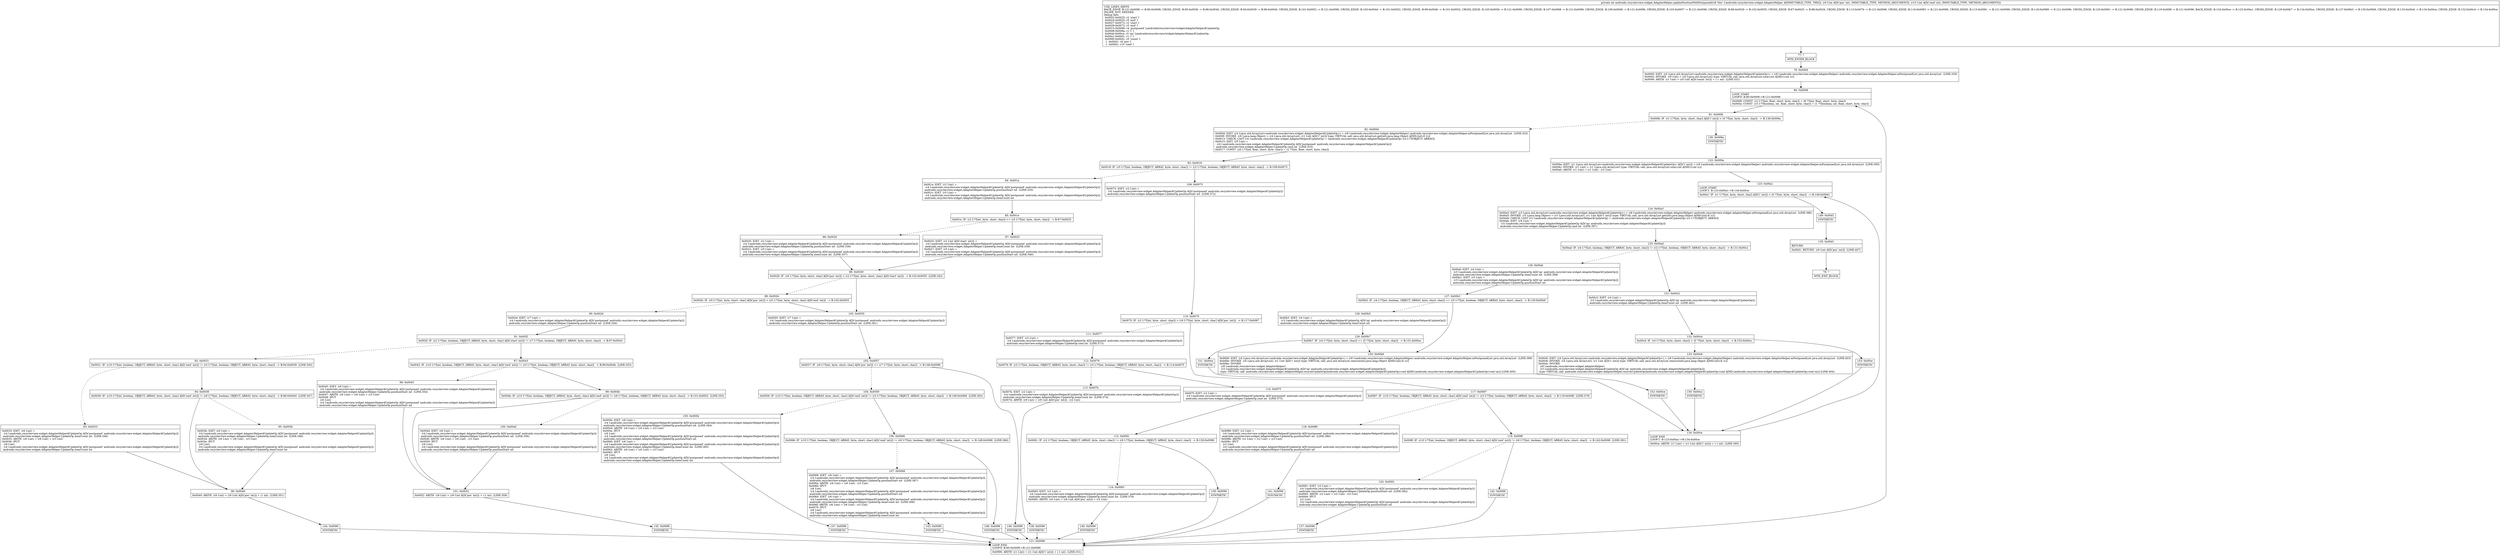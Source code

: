 digraph "CFG forandroidx.recyclerview.widget.AdapterHelper.updatePositionWithPostponed(II)I" {
Node_77 [shape=record,label="{77\:\ ?|MTH_ENTER_BLOCK\l}"];
Node_79 [shape=record,label="{79\:\ 0x0000|0x0000: IGET  (r0 I:java.util.ArrayList\<androidx.recyclerview.widget.AdapterHelper$UpdateOp\>) = (r8 I:androidx.recyclerview.widget.AdapterHelper) androidx.recyclerview.widget.AdapterHelper.mPostponedList java.util.ArrayList  (LINE:330)\l0x0002: INVOKE  (r0 I:int) = (r0 I:java.util.ArrayList) type: VIRTUAL call: java.util.ArrayList.size():int A[MD:():int (c)]\l0x0006: ARITH  (r1 I:int) = (r0 I:int A[D('count' int)]) + (\-1 int)  (LINE:331)\l}"];
Node_80 [shape=record,label="{80\:\ 0x0008|LOOP_START\lLOOP:0: B:80:0x0008\-\>B:121:0x0096\l|0x0008: CONST  (r2 I:??[int, float, short, byte, char]) = (8 ??[int, float, short, byte, char]) \l0x000a: CONST  (r3 I:??[boolean, int, float, short, byte, char]) = (1 ??[boolean, int, float, short, byte, char]) \l}"];
Node_81 [shape=record,label="{81\:\ 0x000b|0x000b: IF  (r1 I:??[int, byte, short, char] A[D('i' int)]) \< (0 ??[int, byte, short, char])  \-\> B:136:0x009a \l}"];
Node_82 [shape=record,label="{82\:\ 0x000d|0x000d: IGET  (r4 I:java.util.ArrayList\<androidx.recyclerview.widget.AdapterHelper$UpdateOp\>) = (r8 I:androidx.recyclerview.widget.AdapterHelper) androidx.recyclerview.widget.AdapterHelper.mPostponedList java.util.ArrayList  (LINE:332)\l0x000f: INVOKE  (r4 I:java.lang.Object) = (r4 I:java.util.ArrayList), (r1 I:int A[D('i' int)]) type: VIRTUAL call: java.util.ArrayList.get(int):java.lang.Object A[MD:(int):E (c)]\l0x0013: CHECK_CAST (r4 I:androidx.recyclerview.widget.AdapterHelper$UpdateOp) = (androidx.recyclerview.widget.AdapterHelper$UpdateOp) (r4 I:??[OBJECT, ARRAY]) \l0x0015: IGET  (r5 I:int) = \l  (r4 I:androidx.recyclerview.widget.AdapterHelper$UpdateOp A[D('postponed' androidx.recyclerview.widget.AdapterHelper$UpdateOp)])\l androidx.recyclerview.widget.AdapterHelper.UpdateOp.cmd int  (LINE:333)\l0x0017: CONST  (r6 I:??[int, float, short, byte, char]) = (2 ??[int, float, short, byte, char]) \l}"];
Node_83 [shape=record,label="{83\:\ 0x0018|0x0018: IF  (r5 I:??[int, boolean, OBJECT, ARRAY, byte, short, char]) != (r2 I:??[int, boolean, OBJECT, ARRAY, byte, short, char])  \-\> B:109:0x0073 \l}"];
Node_84 [shape=record,label="{84\:\ 0x001a|0x001a: IGET  (r2 I:int) = \l  (r4 I:androidx.recyclerview.widget.AdapterHelper$UpdateOp A[D('postponed' androidx.recyclerview.widget.AdapterHelper$UpdateOp)])\l androidx.recyclerview.widget.AdapterHelper.UpdateOp.positionStart int  (LINE:335)\l0x001c: IGET  (r5 I:int) = \l  (r4 I:androidx.recyclerview.widget.AdapterHelper$UpdateOp A[D('postponed' androidx.recyclerview.widget.AdapterHelper$UpdateOp)])\l androidx.recyclerview.widget.AdapterHelper.UpdateOp.itemCount int \l}"];
Node_85 [shape=record,label="{85\:\ 0x001e|0x001e: IF  (r2 I:??[int, byte, short, char]) \>= (r5 I:??[int, byte, short, char])  \-\> B:87:0x0025 \l}"];
Node_86 [shape=record,label="{86\:\ 0x0020|0x0020: IGET  (r2 I:int) = \l  (r4 I:androidx.recyclerview.widget.AdapterHelper$UpdateOp A[D('postponed' androidx.recyclerview.widget.AdapterHelper$UpdateOp)])\l androidx.recyclerview.widget.AdapterHelper.UpdateOp.positionStart int  (LINE:336)\l0x0022: IGET  (r5 I:int) = \l  (r4 I:androidx.recyclerview.widget.AdapterHelper$UpdateOp A[D('postponed' androidx.recyclerview.widget.AdapterHelper$UpdateOp)])\l androidx.recyclerview.widget.AdapterHelper.UpdateOp.itemCount int  (LINE:337)\l}"];
Node_88 [shape=record,label="{88\:\ 0x0029|0x0029: IF  (r9 I:??[int, byte, short, char] A[D('pos' int)]) \< (r2 I:??[int, byte, short, char] A[D('start' int)])  \-\> B:102:0x0055  (LINE:342)\l}"];
Node_89 [shape=record,label="{89\:\ 0x002b|0x002b: IF  (r9 I:??[int, byte, short, char] A[D('pos' int)]) \> (r5 I:??[int, byte, short, char] A[D('end' int)])  \-\> B:102:0x0055 \l}"];
Node_90 [shape=record,label="{90\:\ 0x002d|0x002d: IGET  (r7 I:int) = \l  (r4 I:androidx.recyclerview.widget.AdapterHelper$UpdateOp A[D('postponed' androidx.recyclerview.widget.AdapterHelper$UpdateOp)])\l androidx.recyclerview.widget.AdapterHelper.UpdateOp.positionStart int  (LINE:344)\l}"];
Node_91 [shape=record,label="{91\:\ 0x002f|0x002f: IF  (r2 I:??[int, boolean, OBJECT, ARRAY, byte, short, char] A[D('start' int)]) != (r7 I:??[int, boolean, OBJECT, ARRAY, byte, short, char])  \-\> B:97:0x0043 \l}"];
Node_92 [shape=record,label="{92\:\ 0x0031|0x0031: IF  (r10 I:??[int, boolean, OBJECT, ARRAY, byte, short, char] A[D('cmd' int)]) != (r3 I:??[int, boolean, OBJECT, ARRAY, byte, short, char])  \-\> B:94:0x0039  (LINE:345)\l}"];
Node_93 [shape=record,label="{93\:\ 0x0033|0x0033: IGET  (r6 I:int) = \l  (r4 I:androidx.recyclerview.widget.AdapterHelper$UpdateOp A[D('postponed' androidx.recyclerview.widget.AdapterHelper$UpdateOp)])\l androidx.recyclerview.widget.AdapterHelper.UpdateOp.itemCount int  (LINE:346)\l0x0035: ARITH  (r6 I:int) = (r6 I:int) + (r3 I:int) \l0x0036: IPUT  \l  (r6 I:int)\l  (r4 I:androidx.recyclerview.widget.AdapterHelper$UpdateOp A[D('postponed' androidx.recyclerview.widget.AdapterHelper$UpdateOp)])\l androidx.recyclerview.widget.AdapterHelper.UpdateOp.itemCount int \l}"];
Node_96 [shape=record,label="{96\:\ 0x0040|0x0040: ARITH  (r9 I:int) = (r9 I:int A[D('pos' int)]) + (1 int)  (LINE:351)\l}"];
Node_144 [shape=record,label="{144\:\ 0x0096|SYNTHETIC\l}"];
Node_121 [shape=record,label="{121\:\ 0x0096|LOOP_END\lLOOP:0: B:80:0x0008\-\>B:121:0x0096\l|0x0096: ARITH  (r1 I:int) = (r1 I:int A[D('i' int)]) + (\-1 int)  (LINE:331)\l}"];
Node_94 [shape=record,label="{94\:\ 0x0039|0x0039: IF  (r10 I:??[int, boolean, OBJECT, ARRAY, byte, short, char] A[D('cmd' int)]) != (r6 I:??[int, boolean, OBJECT, ARRAY, byte, short, char])  \-\> B:96:0x0040  (LINE:347)\l}"];
Node_95 [shape=record,label="{95\:\ 0x003b|0x003b: IGET  (r6 I:int) = \l  (r4 I:androidx.recyclerview.widget.AdapterHelper$UpdateOp A[D('postponed' androidx.recyclerview.widget.AdapterHelper$UpdateOp)])\l androidx.recyclerview.widget.AdapterHelper.UpdateOp.itemCount int  (LINE:348)\l0x003d: ARITH  (r6 I:int) = (r6 I:int) \- (r3 I:int) \l0x003e: IPUT  \l  (r6 I:int)\l  (r4 I:androidx.recyclerview.widget.AdapterHelper$UpdateOp A[D('postponed' androidx.recyclerview.widget.AdapterHelper$UpdateOp)])\l androidx.recyclerview.widget.AdapterHelper.UpdateOp.itemCount int \l}"];
Node_97 [shape=record,label="{97\:\ 0x0043|0x0043: IF  (r10 I:??[int, boolean, OBJECT, ARRAY, byte, short, char] A[D('cmd' int)]) != (r3 I:??[int, boolean, OBJECT, ARRAY, byte, short, char])  \-\> B:99:0x004b  (LINE:353)\l}"];
Node_98 [shape=record,label="{98\:\ 0x0045|0x0045: IGET  (r6 I:int) = \l  (r4 I:androidx.recyclerview.widget.AdapterHelper$UpdateOp A[D('postponed' androidx.recyclerview.widget.AdapterHelper$UpdateOp)])\l androidx.recyclerview.widget.AdapterHelper.UpdateOp.positionStart int  (LINE:354)\l0x0047: ARITH  (r6 I:int) = (r6 I:int) + (r3 I:int) \l0x0048: IPUT  \l  (r6 I:int)\l  (r4 I:androidx.recyclerview.widget.AdapterHelper$UpdateOp A[D('postponed' androidx.recyclerview.widget.AdapterHelper$UpdateOp)])\l androidx.recyclerview.widget.AdapterHelper.UpdateOp.positionStart int \l}"];
Node_101 [shape=record,label="{101\:\ 0x0052|0x0052: ARITH  (r9 I:int) = (r9 I:int A[D('pos' int)]) + (\-1 int)  (LINE:359)\l}"];
Node_145 [shape=record,label="{145\:\ 0x0096|SYNTHETIC\l}"];
Node_99 [shape=record,label="{99\:\ 0x004b|0x004b: IF  (r10 I:??[int, boolean, OBJECT, ARRAY, byte, short, char] A[D('cmd' int)]) != (r6 I:??[int, boolean, OBJECT, ARRAY, byte, short, char])  \-\> B:101:0x0052  (LINE:355)\l}"];
Node_100 [shape=record,label="{100\:\ 0x004d|0x004d: IGET  (r6 I:int) = \l  (r4 I:androidx.recyclerview.widget.AdapterHelper$UpdateOp A[D('postponed' androidx.recyclerview.widget.AdapterHelper$UpdateOp)])\l androidx.recyclerview.widget.AdapterHelper.UpdateOp.positionStart int  (LINE:356)\l0x004f: ARITH  (r6 I:int) = (r6 I:int) \- (r3 I:int) \l0x0050: IPUT  \l  (r6 I:int)\l  (r4 I:androidx.recyclerview.widget.AdapterHelper$UpdateOp A[D('postponed' androidx.recyclerview.widget.AdapterHelper$UpdateOp)])\l androidx.recyclerview.widget.AdapterHelper.UpdateOp.positionStart int \l}"];
Node_102 [shape=record,label="{102\:\ 0x0055|0x0055: IGET  (r7 I:int) = \l  (r4 I:androidx.recyclerview.widget.AdapterHelper$UpdateOp A[D('postponed' androidx.recyclerview.widget.AdapterHelper$UpdateOp)])\l androidx.recyclerview.widget.AdapterHelper.UpdateOp.positionStart int  (LINE:361)\l}"];
Node_103 [shape=record,label="{103\:\ 0x0057|0x0057: IF  (r9 I:??[int, byte, short, char] A[D('pos' int)]) \>= (r7 I:??[int, byte, short, char])  \-\> B:146:0x0096 \l}"];
Node_104 [shape=record,label="{104\:\ 0x0059|0x0059: IF  (r10 I:??[int, boolean, OBJECT, ARRAY, byte, short, char] A[D('cmd' int)]) != (r3 I:??[int, boolean, OBJECT, ARRAY, byte, short, char])  \-\> B:106:0x0066  (LINE:363)\l}"];
Node_105 [shape=record,label="{105\:\ 0x005b|0x005b: IGET  (r6 I:int) = \l  (r4 I:androidx.recyclerview.widget.AdapterHelper$UpdateOp A[D('postponed' androidx.recyclerview.widget.AdapterHelper$UpdateOp)])\l androidx.recyclerview.widget.AdapterHelper.UpdateOp.positionStart int  (LINE:364)\l0x005d: ARITH  (r6 I:int) = (r6 I:int) + (r3 I:int) \l0x005e: IPUT  \l  (r6 I:int)\l  (r4 I:androidx.recyclerview.widget.AdapterHelper$UpdateOp A[D('postponed' androidx.recyclerview.widget.AdapterHelper$UpdateOp)])\l androidx.recyclerview.widget.AdapterHelper.UpdateOp.positionStart int \l0x0060: IGET  (r6 I:int) = \l  (r4 I:androidx.recyclerview.widget.AdapterHelper$UpdateOp A[D('postponed' androidx.recyclerview.widget.AdapterHelper$UpdateOp)])\l androidx.recyclerview.widget.AdapterHelper.UpdateOp.itemCount int  (LINE:365)\l0x0062: ARITH  (r6 I:int) = (r6 I:int) + (r3 I:int) \l0x0063: IPUT  \l  (r6 I:int)\l  (r4 I:androidx.recyclerview.widget.AdapterHelper$UpdateOp A[D('postponed' androidx.recyclerview.widget.AdapterHelper$UpdateOp)])\l androidx.recyclerview.widget.AdapterHelper.UpdateOp.itemCount int \l}"];
Node_147 [shape=record,label="{147\:\ 0x0096|SYNTHETIC\l}"];
Node_106 [shape=record,label="{106\:\ 0x0066|0x0066: IF  (r10 I:??[int, boolean, OBJECT, ARRAY, byte, short, char] A[D('cmd' int)]) != (r6 I:??[int, boolean, OBJECT, ARRAY, byte, short, char])  \-\> B:148:0x0096  (LINE:366)\l}"];
Node_107 [shape=record,label="{107\:\ 0x0068|0x0068: IGET  (r6 I:int) = \l  (r4 I:androidx.recyclerview.widget.AdapterHelper$UpdateOp A[D('postponed' androidx.recyclerview.widget.AdapterHelper$UpdateOp)])\l androidx.recyclerview.widget.AdapterHelper.UpdateOp.positionStart int  (LINE:367)\l0x006a: ARITH  (r6 I:int) = (r6 I:int) \- (r3 I:int) \l0x006b: IPUT  \l  (r6 I:int)\l  (r4 I:androidx.recyclerview.widget.AdapterHelper$UpdateOp A[D('postponed' androidx.recyclerview.widget.AdapterHelper$UpdateOp)])\l androidx.recyclerview.widget.AdapterHelper.UpdateOp.positionStart int \l0x006d: IGET  (r6 I:int) = \l  (r4 I:androidx.recyclerview.widget.AdapterHelper$UpdateOp A[D('postponed' androidx.recyclerview.widget.AdapterHelper$UpdateOp)])\l androidx.recyclerview.widget.AdapterHelper.UpdateOp.itemCount int  (LINE:368)\l0x006f: ARITH  (r6 I:int) = (r6 I:int) \- (r3 I:int) \l0x0070: IPUT  \l  (r6 I:int)\l  (r4 I:androidx.recyclerview.widget.AdapterHelper$UpdateOp A[D('postponed' androidx.recyclerview.widget.AdapterHelper$UpdateOp)])\l androidx.recyclerview.widget.AdapterHelper.UpdateOp.itemCount int \l}"];
Node_143 [shape=record,label="{143\:\ 0x0096|SYNTHETIC\l}"];
Node_148 [shape=record,label="{148\:\ 0x0096|SYNTHETIC\l}"];
Node_146 [shape=record,label="{146\:\ 0x0096|SYNTHETIC\l}"];
Node_87 [shape=record,label="{87\:\ 0x0025|0x0025: IGET  (r2 I:int A[D('start' int)]) = \l  (r4 I:androidx.recyclerview.widget.AdapterHelper$UpdateOp A[D('postponed' androidx.recyclerview.widget.AdapterHelper$UpdateOp)])\l androidx.recyclerview.widget.AdapterHelper.UpdateOp.itemCount int  (LINE:339)\l0x0027: IGET  (r5 I:int) = \l  (r4 I:androidx.recyclerview.widget.AdapterHelper$UpdateOp A[D('postponed' androidx.recyclerview.widget.AdapterHelper$UpdateOp)])\l androidx.recyclerview.widget.AdapterHelper.UpdateOp.positionStart int  (LINE:340)\l}"];
Node_109 [shape=record,label="{109\:\ 0x0073|0x0073: IGET  (r2 I:int) = \l  (r4 I:androidx.recyclerview.widget.AdapterHelper$UpdateOp A[D('postponed' androidx.recyclerview.widget.AdapterHelper$UpdateOp)])\l androidx.recyclerview.widget.AdapterHelper.UpdateOp.positionStart int  (LINE:372)\l}"];
Node_110 [shape=record,label="{110\:\ 0x0075|0x0075: IF  (r2 I:??[int, byte, short, char]) \> (r9 I:??[int, byte, short, char] A[D('pos' int)])  \-\> B:117:0x0087 \l}"];
Node_111 [shape=record,label="{111\:\ 0x0077|0x0077: IGET  (r2 I:int) = \l  (r4 I:androidx.recyclerview.widget.AdapterHelper$UpdateOp A[D('postponed' androidx.recyclerview.widget.AdapterHelper$UpdateOp)])\l androidx.recyclerview.widget.AdapterHelper.UpdateOp.cmd int  (LINE:373)\l}"];
Node_112 [shape=record,label="{112\:\ 0x0079|0x0079: IF  (r2 I:??[int, boolean, OBJECT, ARRAY, byte, short, char]) != (r3 I:??[int, boolean, OBJECT, ARRAY, byte, short, char])  \-\> B:114:0x007f \l}"];
Node_113 [shape=record,label="{113\:\ 0x007b|0x007b: IGET  (r2 I:int) = \l  (r4 I:androidx.recyclerview.widget.AdapterHelper$UpdateOp A[D('postponed' androidx.recyclerview.widget.AdapterHelper$UpdateOp)])\l androidx.recyclerview.widget.AdapterHelper.UpdateOp.itemCount int  (LINE:374)\l0x007d: ARITH  (r9 I:int) = (r9 I:int A[D('pos' int)]) \- (r2 I:int) \l}"];
Node_138 [shape=record,label="{138\:\ 0x0096|SYNTHETIC\l}"];
Node_114 [shape=record,label="{114\:\ 0x007f|0x007f: IGET  (r2 I:int) = \l  (r4 I:androidx.recyclerview.widget.AdapterHelper$UpdateOp A[D('postponed' androidx.recyclerview.widget.AdapterHelper$UpdateOp)])\l androidx.recyclerview.widget.AdapterHelper.UpdateOp.cmd int  (LINE:375)\l}"];
Node_115 [shape=record,label="{115\:\ 0x0081|0x0081: IF  (r2 I:??[int, boolean, OBJECT, ARRAY, byte, short, char]) != (r6 I:??[int, boolean, OBJECT, ARRAY, byte, short, char])  \-\> B:139:0x0096 \l}"];
Node_116 [shape=record,label="{116\:\ 0x0083|0x0083: IGET  (r2 I:int) = \l  (r4 I:androidx.recyclerview.widget.AdapterHelper$UpdateOp A[D('postponed' androidx.recyclerview.widget.AdapterHelper$UpdateOp)])\l androidx.recyclerview.widget.AdapterHelper.UpdateOp.itemCount int  (LINE:376)\l0x0085: ARITH  (r9 I:int) = (r9 I:int A[D('pos' int)]) + (r2 I:int) \l}"];
Node_140 [shape=record,label="{140\:\ 0x0096|SYNTHETIC\l}"];
Node_139 [shape=record,label="{139\:\ 0x0096|SYNTHETIC\l}"];
Node_117 [shape=record,label="{117\:\ 0x0087|0x0087: IF  (r10 I:??[int, boolean, OBJECT, ARRAY, byte, short, char] A[D('cmd' int)]) != (r3 I:??[int, boolean, OBJECT, ARRAY, byte, short, char])  \-\> B:119:0x008f  (LINE:379)\l}"];
Node_118 [shape=record,label="{118\:\ 0x0089|0x0089: IGET  (r2 I:int) = \l  (r4 I:androidx.recyclerview.widget.AdapterHelper$UpdateOp A[D('postponed' androidx.recyclerview.widget.AdapterHelper$UpdateOp)])\l androidx.recyclerview.widget.AdapterHelper.UpdateOp.positionStart int  (LINE:380)\l0x008b: ARITH  (r2 I:int) = (r2 I:int) + (r3 I:int) \l0x008c: IPUT  \l  (r2 I:int)\l  (r4 I:androidx.recyclerview.widget.AdapterHelper$UpdateOp A[D('postponed' androidx.recyclerview.widget.AdapterHelper$UpdateOp)])\l androidx.recyclerview.widget.AdapterHelper.UpdateOp.positionStart int \l}"];
Node_141 [shape=record,label="{141\:\ 0x0096|SYNTHETIC\l}"];
Node_119 [shape=record,label="{119\:\ 0x008f|0x008f: IF  (r10 I:??[int, boolean, OBJECT, ARRAY, byte, short, char] A[D('cmd' int)]) != (r6 I:??[int, boolean, OBJECT, ARRAY, byte, short, char])  \-\> B:142:0x0096  (LINE:381)\l}"];
Node_120 [shape=record,label="{120\:\ 0x0091|0x0091: IGET  (r2 I:int) = \l  (r4 I:androidx.recyclerview.widget.AdapterHelper$UpdateOp A[D('postponed' androidx.recyclerview.widget.AdapterHelper$UpdateOp)])\l androidx.recyclerview.widget.AdapterHelper.UpdateOp.positionStart int  (LINE:382)\l0x0093: ARITH  (r2 I:int) = (r2 I:int) \- (r3 I:int) \l0x0094: IPUT  \l  (r2 I:int)\l  (r4 I:androidx.recyclerview.widget.AdapterHelper$UpdateOp A[D('postponed' androidx.recyclerview.widget.AdapterHelper$UpdateOp)])\l androidx.recyclerview.widget.AdapterHelper.UpdateOp.positionStart int \l}"];
Node_137 [shape=record,label="{137\:\ 0x0096|SYNTHETIC\l}"];
Node_142 [shape=record,label="{142\:\ 0x0096|SYNTHETIC\l}"];
Node_136 [shape=record,label="{136\:\ 0x009a|SYNTHETIC\l}"];
Node_122 [shape=record,label="{122\:\ 0x009a|0x009a: IGET  (r1 I:java.util.ArrayList\<androidx.recyclerview.widget.AdapterHelper$UpdateOp\> A[D('i' int)]) = (r8 I:androidx.recyclerview.widget.AdapterHelper) androidx.recyclerview.widget.AdapterHelper.mPostponedList java.util.ArrayList  (LINE:395)\l0x009c: INVOKE  (r1 I:int) = (r1 I:java.util.ArrayList) type: VIRTUAL call: java.util.ArrayList.size():int A[MD:():int (c)]\l0x00a0: ARITH  (r1 I:int) = (r1 I:int) \- (r3 I:int) \l}"];
Node_123 [shape=record,label="{123\:\ 0x00a1|LOOP_START\lLOOP:1: B:123:0x00a1\-\>B:134:0x00ce\l|0x00a1: IF  (r1 I:??[int, byte, short, char] A[D('i' int)]) \< (0 ??[int, byte, short, char])  \-\> B:149:0x00d1 \l}"];
Node_124 [shape=record,label="{124\:\ 0x00a3|0x00a3: IGET  (r3 I:java.util.ArrayList\<androidx.recyclerview.widget.AdapterHelper$UpdateOp\>) = (r8 I:androidx.recyclerview.widget.AdapterHelper) androidx.recyclerview.widget.AdapterHelper.mPostponedList java.util.ArrayList  (LINE:396)\l0x00a5: INVOKE  (r3 I:java.lang.Object) = (r3 I:java.util.ArrayList), (r1 I:int A[D('i' int)]) type: VIRTUAL call: java.util.ArrayList.get(int):java.lang.Object A[MD:(int):E (c)]\l0x00a9: CHECK_CAST (r3 I:androidx.recyclerview.widget.AdapterHelper$UpdateOp) = (androidx.recyclerview.widget.AdapterHelper$UpdateOp) (r3 I:??[OBJECT, ARRAY]) \l0x00ab: IGET  (r4 I:int) = \l  (r3 I:androidx.recyclerview.widget.AdapterHelper$UpdateOp A[D('op' androidx.recyclerview.widget.AdapterHelper$UpdateOp)])\l androidx.recyclerview.widget.AdapterHelper.UpdateOp.cmd int  (LINE:397)\l}"];
Node_125 [shape=record,label="{125\:\ 0x00ad|0x00ad: IF  (r4 I:??[int, boolean, OBJECT, ARRAY, byte, short, char]) != (r2 I:??[int, boolean, OBJECT, ARRAY, byte, short, char])  \-\> B:131:0x00c2 \l}"];
Node_126 [shape=record,label="{126\:\ 0x00af|0x00af: IGET  (r4 I:int) = \l  (r3 I:androidx.recyclerview.widget.AdapterHelper$UpdateOp A[D('op' androidx.recyclerview.widget.AdapterHelper$UpdateOp)])\l androidx.recyclerview.widget.AdapterHelper.UpdateOp.itemCount int  (LINE:398)\l0x00b1: IGET  (r5 I:int) = \l  (r3 I:androidx.recyclerview.widget.AdapterHelper$UpdateOp A[D('op' androidx.recyclerview.widget.AdapterHelper$UpdateOp)])\l androidx.recyclerview.widget.AdapterHelper.UpdateOp.positionStart int \l}"];
Node_127 [shape=record,label="{127\:\ 0x00b3|0x00b3: IF  (r4 I:??[int, boolean, OBJECT, ARRAY, byte, short, char]) == (r5 I:??[int, boolean, OBJECT, ARRAY, byte, short, char])  \-\> B:130:0x00b9 \l}"];
Node_128 [shape=record,label="{128\:\ 0x00b5|0x00b5: IGET  (r4 I:int) = \l  (r3 I:androidx.recyclerview.widget.AdapterHelper$UpdateOp A[D('op' androidx.recyclerview.widget.AdapterHelper$UpdateOp)])\l androidx.recyclerview.widget.AdapterHelper.UpdateOp.itemCount int \l}"];
Node_129 [shape=record,label="{129\:\ 0x00b7|0x00b7: IF  (r4 I:??[int, byte, short, char]) \>= (0 ??[int, byte, short, char])  \-\> B:151:0x00ce \l}"];
Node_151 [shape=record,label="{151\:\ 0x00ce|SYNTHETIC\l}"];
Node_134 [shape=record,label="{134\:\ 0x00ce|LOOP_END\lLOOP:1: B:123:0x00a1\-\>B:134:0x00ce\l|0x00ce: ARITH  (r1 I:int) = (r1 I:int A[D('i' int)]) + (\-1 int)  (LINE:395)\l}"];
Node_130 [shape=record,label="{130\:\ 0x00b9|0x00b9: IGET  (r4 I:java.util.ArrayList\<androidx.recyclerview.widget.AdapterHelper$UpdateOp\>) = (r8 I:androidx.recyclerview.widget.AdapterHelper) androidx.recyclerview.widget.AdapterHelper.mPostponedList java.util.ArrayList  (LINE:399)\l0x00bb: INVOKE  (r4 I:java.util.ArrayList), (r1 I:int A[D('i' int)]) type: VIRTUAL call: java.util.ArrayList.remove(int):java.lang.Object A[MD:(int):E (c)]\l0x00be: INVOKE  \l  (r8 I:androidx.recyclerview.widget.AdapterHelper)\l  (r3 I:androidx.recyclerview.widget.AdapterHelper$UpdateOp A[D('op' androidx.recyclerview.widget.AdapterHelper$UpdateOp)])\l type: VIRTUAL call: androidx.recyclerview.widget.AdapterHelper.recycleUpdateOp(androidx.recyclerview.widget.AdapterHelper$UpdateOp):void A[MD:(androidx.recyclerview.widget.AdapterHelper$UpdateOp):void (m)] (LINE:400)\l}"];
Node_152 [shape=record,label="{152\:\ 0x00ce|SYNTHETIC\l}"];
Node_131 [shape=record,label="{131\:\ 0x00c2|0x00c2: IGET  (r4 I:int) = \l  (r3 I:androidx.recyclerview.widget.AdapterHelper$UpdateOp A[D('op' androidx.recyclerview.widget.AdapterHelper$UpdateOp)])\l androidx.recyclerview.widget.AdapterHelper.UpdateOp.itemCount int  (LINE:402)\l}"];
Node_132 [shape=record,label="{132\:\ 0x00c4|0x00c4: IF  (r4 I:??[int, byte, short, char]) \> (0 ??[int, byte, short, char])  \-\> B:153:0x00ce \l}"];
Node_133 [shape=record,label="{133\:\ 0x00c6|0x00c6: IGET  (r4 I:java.util.ArrayList\<androidx.recyclerview.widget.AdapterHelper$UpdateOp\>) = (r8 I:androidx.recyclerview.widget.AdapterHelper) androidx.recyclerview.widget.AdapterHelper.mPostponedList java.util.ArrayList  (LINE:403)\l0x00c8: INVOKE  (r4 I:java.util.ArrayList), (r1 I:int A[D('i' int)]) type: VIRTUAL call: java.util.ArrayList.remove(int):java.lang.Object A[MD:(int):E (c)]\l0x00cb: INVOKE  \l  (r8 I:androidx.recyclerview.widget.AdapterHelper)\l  (r3 I:androidx.recyclerview.widget.AdapterHelper$UpdateOp A[D('op' androidx.recyclerview.widget.AdapterHelper$UpdateOp)])\l type: VIRTUAL call: androidx.recyclerview.widget.AdapterHelper.recycleUpdateOp(androidx.recyclerview.widget.AdapterHelper$UpdateOp):void A[MD:(androidx.recyclerview.widget.AdapterHelper$UpdateOp):void (m)] (LINE:404)\l}"];
Node_150 [shape=record,label="{150\:\ 0x00ce|SYNTHETIC\l}"];
Node_153 [shape=record,label="{153\:\ 0x00ce|SYNTHETIC\l}"];
Node_149 [shape=record,label="{149\:\ 0x00d1|SYNTHETIC\l}"];
Node_135 [shape=record,label="{135\:\ 0x00d1|RETURN\l|0x00d1: RETURN  (r9 I:int A[D('pos' int)])  (LINE:407)\l}"];
Node_78 [shape=record,label="{78\:\ ?|MTH_EXIT_BLOCK\l}"];
MethodNode[shape=record,label="{private int androidx.recyclerview.widget.AdapterHelper.updatePositionWithPostponed((r8 'this' I:androidx.recyclerview.widget.AdapterHelper A[IMMUTABLE_TYPE, THIS]), (r9 I:int A[D('pos' int), IMMUTABLE_TYPE, METHOD_ARGUMENT]), (r10 I:int A[D('cmd' int), IMMUTABLE_TYPE, METHOD_ARGUMENT]))  | USE_LINES_HINTS\lBACK_EDGE: B:121:0x0096 \-\> B:80:0x0008, CROSS_EDGE: B:95:0x003b \-\> B:96:0x0040, CROSS_EDGE: B:94:0x0039 \-\> B:96:0x0040, CROSS_EDGE: B:101:0x0052 \-\> B:121:0x0096, CROSS_EDGE: B:100:0x004d \-\> B:101:0x0052, CROSS_EDGE: B:99:0x004b \-\> B:101:0x0052, CROSS_EDGE: B:105:0x005b \-\> B:121:0x0096, CROSS_EDGE: B:107:0x0068 \-\> B:121:0x0096, CROSS_EDGE: B:106:0x0066 \-\> B:121:0x0096, CROSS_EDGE: B:103:0x0057 \-\> B:121:0x0096, CROSS_EDGE: B:88:0x0029 \-\> B:102:0x0055, CROSS_EDGE: B:87:0x0025 \-\> B:88:0x0029, CROSS_EDGE: B:113:0x007b \-\> B:121:0x0096, CROSS_EDGE: B:116:0x0083 \-\> B:121:0x0096, CROSS_EDGE: B:115:0x0081 \-\> B:121:0x0096, CROSS_EDGE: B:118:0x0089 \-\> B:121:0x0096, CROSS_EDGE: B:120:0x0091 \-\> B:121:0x0096, CROSS_EDGE: B:119:0x008f \-\> B:121:0x0096, BACK_EDGE: B:134:0x00ce \-\> B:123:0x00a1, CROSS_EDGE: B:129:0x00b7 \-\> B:134:0x00ce, CROSS_EDGE: B:127:0x00b3 \-\> B:130:0x00b9, CROSS_EDGE: B:133:0x00c6 \-\> B:134:0x00ce, CROSS_EDGE: B:132:0x00c4 \-\> B:134:0x00ce\lINLINE_NOT_NEEDED\lDebug Info:\l  0x0022\-0x0025: r2 'start' I\l  0x0024\-0x0025: r5 'end' I\l  0x0027\-0x0072: r2 'start' I\l  0x0029\-0x0072: r5 'end' I\l  0x0015\-0x0096: r4 'postponed' Landroidx\/recyclerview\/widget\/AdapterHelper$UpdateOp;\l  0x0008\-0x009a: r1 'i' I\l  0x00ab\-0x00ce: r3 'op' Landroidx\/recyclerview\/widget\/AdapterHelper$UpdateOp;\l  0x00a1\-0x00d1: r1 'i' I\l  0x0006\-0x00d1: r0 'count' I\l  \-1 \-0x00d1: r9 'pos' I\l  \-1 \-0x00d1: r10 'cmd' I\l}"];
MethodNode -> Node_77;Node_77 -> Node_79;
Node_79 -> Node_80;
Node_80 -> Node_81;
Node_81 -> Node_82[style=dashed];
Node_81 -> Node_136;
Node_82 -> Node_83;
Node_83 -> Node_84[style=dashed];
Node_83 -> Node_109;
Node_84 -> Node_85;
Node_85 -> Node_86[style=dashed];
Node_85 -> Node_87;
Node_86 -> Node_88;
Node_88 -> Node_89[style=dashed];
Node_88 -> Node_102;
Node_89 -> Node_90[style=dashed];
Node_89 -> Node_102;
Node_90 -> Node_91;
Node_91 -> Node_92[style=dashed];
Node_91 -> Node_97;
Node_92 -> Node_93[style=dashed];
Node_92 -> Node_94;
Node_93 -> Node_96;
Node_96 -> Node_144;
Node_144 -> Node_121;
Node_121 -> Node_80;
Node_94 -> Node_95[style=dashed];
Node_94 -> Node_96;
Node_95 -> Node_96;
Node_97 -> Node_98[style=dashed];
Node_97 -> Node_99;
Node_98 -> Node_101;
Node_101 -> Node_145;
Node_145 -> Node_121;
Node_99 -> Node_100[style=dashed];
Node_99 -> Node_101;
Node_100 -> Node_101;
Node_102 -> Node_103;
Node_103 -> Node_104[style=dashed];
Node_103 -> Node_146;
Node_104 -> Node_105[style=dashed];
Node_104 -> Node_106;
Node_105 -> Node_147;
Node_147 -> Node_121;
Node_106 -> Node_107[style=dashed];
Node_106 -> Node_148;
Node_107 -> Node_143;
Node_143 -> Node_121;
Node_148 -> Node_121;
Node_146 -> Node_121;
Node_87 -> Node_88;
Node_109 -> Node_110;
Node_110 -> Node_111[style=dashed];
Node_110 -> Node_117;
Node_111 -> Node_112;
Node_112 -> Node_113[style=dashed];
Node_112 -> Node_114;
Node_113 -> Node_138;
Node_138 -> Node_121;
Node_114 -> Node_115;
Node_115 -> Node_116[style=dashed];
Node_115 -> Node_139;
Node_116 -> Node_140;
Node_140 -> Node_121;
Node_139 -> Node_121;
Node_117 -> Node_118[style=dashed];
Node_117 -> Node_119;
Node_118 -> Node_141;
Node_141 -> Node_121;
Node_119 -> Node_120[style=dashed];
Node_119 -> Node_142;
Node_120 -> Node_137;
Node_137 -> Node_121;
Node_142 -> Node_121;
Node_136 -> Node_122;
Node_122 -> Node_123;
Node_123 -> Node_124[style=dashed];
Node_123 -> Node_149;
Node_124 -> Node_125;
Node_125 -> Node_126[style=dashed];
Node_125 -> Node_131;
Node_126 -> Node_127;
Node_127 -> Node_128[style=dashed];
Node_127 -> Node_130;
Node_128 -> Node_129;
Node_129 -> Node_130[style=dashed];
Node_129 -> Node_151;
Node_151 -> Node_134;
Node_134 -> Node_123;
Node_130 -> Node_152;
Node_152 -> Node_134;
Node_131 -> Node_132;
Node_132 -> Node_133[style=dashed];
Node_132 -> Node_153;
Node_133 -> Node_150;
Node_150 -> Node_134;
Node_153 -> Node_134;
Node_149 -> Node_135;
Node_135 -> Node_78;
}

